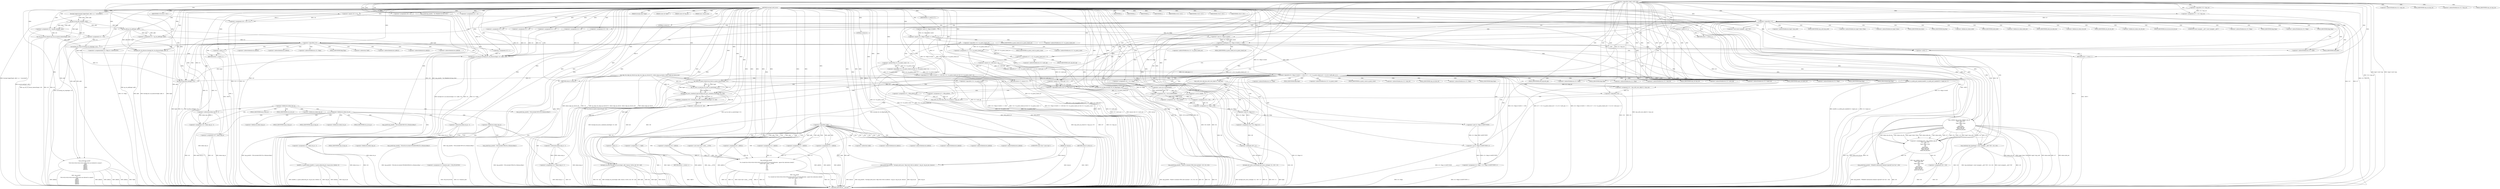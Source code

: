 digraph hostapd_notif_assoc {  
"1000132" [label = "(METHOD,hostapd_notif_assoc)" ]
"1000673" [label = "(METHOD_RETURN,int __fastcall)" ]
"1000133" [label = "(PARAM,hostapd_data *hapd)" ]
"1000134" [label = "(PARAM,const u8 *addr)" ]
"1000135" [label = "(PARAM,const u8 *req_ies)" ]
"1000136" [label = "(PARAM,size_t req_ies_len)" ]
"1000137" [label = "(PARAM,int reassoc)" ]
"1000171" [label = "(<operator>.logicalNot,!addr)" ]
"1000174" [label = "(wpa_printf,wpa_printf(2, \"hostapd_notif_assoc: Skip event with no address\", req_ies, req_ies_len, reassoc))" ]
"1000180" [label = "(RETURN,return -1;,return -1;)" ]
"1000181" [label = "(<operator>.minus,-1)" ]
"1000183" [label = "(<operator>.assignment,v7 = *addr)" ]
"1000187" [label = "(<operator>.assignment,v9 = addr[1])" ]
"1000192" [label = "(<operator>.assignment,v10 = addr[2])" ]
"1000197" [label = "(<operator>.assignment,v11 = addr[3])" ]
"1000202" [label = "(<operator>.assignment,v12 = addr[4])" ]
"1000207" [label = "(<operator>.assignment,v13 = addr[5])" ]
"1000213" [label = "(wpa_printf,wpa_printf(\n      2,\n      \"%s: Invalid SA=%02x:%02x:%02x:%02x:%02x:%02x in received indication - ignore this indication silently\",\n      (const char *)_func___14783,\n      v7,\n      v9,\n      v10,\n      v11,\n      v12,\n      v13))" ]
"1000216" [label = "(<operator>.cast,(const char *)_func___14783)" ]
"1000225" [label = "(RETURN,return 0;,return 0;)" ]
"1000226" [label = "(LITERAL,0,return 0;)" ]
"1000227" [label = "(hostapd_logger,hostapd_logger(hapd, addr, 1u, 2, \"associated\"))" ]
"1000233" [label = "(ieee802_11_parse_elems,ieee802_11_parse_elems(req_ies, req_ies_len, &elems, 0))" ]
"1000244" [label = "(<operator>.assignment,v18 = elems.wps_ie - 2)" ]
"1000246" [label = "(<operator>.subtraction,elems.wps_ie - 2)" ]
"1000251" [label = "(IDENTIFIER,L,)" ]
"1000252" [label = "(wpa_printf,wpa_printf(2, \"STA included WPS IE in (Re)AssocReq\"))" ]
"1000261" [label = "(<operator>.assignment,v18 = elems.rsn_ie - 2)" ]
"1000263" [label = "(<operator>.subtraction,elems.rsn_ie - 2)" ]
"1000268" [label = "(IDENTIFIER,L,)" ]
"1000269" [label = "(wpa_printf,wpa_printf(2, \"STA included RSN IE in (Re)AssocReq\"))" ]
"1000274" [label = "(<operator>.assignment,v18 = elems.wpa_ie)" ]
"1000284" [label = "(<operator>.assignment,v18 = elems.wpa_ie - 2)" ]
"1000286" [label = "(<operator>.subtraction,elems.wpa_ie - 2)" ]
"1000291" [label = "(IDENTIFIER,L,)" ]
"1000292" [label = "(wpa_printf,wpa_printf(2, \"STA included WPA IE in (Re)AssocReq\"))" ]
"1000297" [label = "(IDENTIFIER,L,)" ]
"1000298" [label = "(wpa_printf,wpa_printf(2, \"STA did not include WPS/RSN/WPA IE in (Re)AssocReq\"))" ]
"1000301" [label = "(<operator>.assignment,v20 = ap_get_sta(hapd, addr))" ]
"1000303" [label = "(ap_get_sta,ap_get_sta(hapd, addr))" ]
"1000306" [label = "(<operator>.assignment,v21 = v20)" ]
"1000310" [label = "(IDENTIFIER,v20,if ( v20 ))" ]
"1000312" [label = "(ap_sta_no_session_timeout,ap_sta_no_session_timeout(hapd, v20))" ]
"1000315" [label = "(accounting_sta_stop,accounting_sta_stop(hapd, v21))" ]
"1000318" [label = "(<operator>.assignment,v21->timeout_next = STA_NULLFUNC)" ]
"1000325" [label = "(<operator>.assignment,v21 = ap_sta_add(hapd, addr))" ]
"1000327" [label = "(ap_sta_add,ap_sta_add(hapd, addr))" ]
"1000331" [label = "(<operator>.logicalNot,!v21)" ]
"1000334" [label = "(hostapd_drv_sta_disassoc,hostapd_drv_sta_disassoc(hapd, addr, 5))" ]
"1000338" [label = "(RETURN,return -1;,return -1;)" ]
"1000339" [label = "(<operator>.minus,-1)" ]
"1000341" [label = "(<operators>.assignmentAnd,v21->flags &= 0xFFFECFFF)" ]
"1000347" [label = "(wpa_printf,wpa_printf(\n      3,\n      \"STA %02x:%02x:%02x:%02x:%02x:%02x not allowed to connect\",\n      *addr,\n      addr[1],\n      addr[2],\n      addr[3],\n      addr[4],\n      addr[5]))" ]
"1000367" [label = "(<operator>.assignment,v22 = 1)" ]
"1000371" [label = "(hostapd_drv_sta_disassoc,hostapd_drv_sta_disassoc(hapd, v21->addr, v22))" ]
"1000377" [label = "(ap_free_sta,ap_free_sta(hapd, v21))" ]
"1000380" [label = "(RETURN,return -1;,return -1;)" ]
"1000381" [label = "(<operator>.minus,-1)" ]
"1000383" [label = "(ap_copy_sta_supp_op_classes,ap_copy_sta_supp_op_classes(v21, elems.supp_op_classes, elems.supp_op_classes_len))" ]
"1000392" [label = "(<operator>.logicalNot,!hapd->conf->wpa)" ]
"1000400" [label = "(<operator>.assignment,v36 = v21->flags & 2)" ]
"1000402" [label = "(<operator>.and,v21->flags & 2)" ]
"1000407" [label = "(<operator>.assignment,v21->flags = v21->flags & 0xFFF7FFFF | 3)" ]
"1000411" [label = "(<operator>.or,v21->flags & 0xFFF7FFFF | 3)" ]
"1000412" [label = "(<operator>.and,v21->flags & 0xFFF7FFFF)" ]
"1000418" [label = "(hostapd_set_sta_flags,hostapd_set_sta_flags(hapd, v21))" ]
"1000422" [label = "(<operator>.logicalAnd,reassoc && v21->auth_alg == 2)" ]
"1000424" [label = "(<operator>.equals,v21->auth_alg == 2)" ]
"1000429" [label = "(<operator>.assignment,v37 = WPA_ASSOC_FT)" ]
"1000433" [label = "(<operator>.assignment,v37 = WPA_ASSOC)" ]
"1000436" [label = "(wpa_auth_sm_event,wpa_auth_sm_event(v21->wpa_sm, v37))" ]
"1000441" [label = "(hostapd_new_assoc_sta,hostapd_new_assoc_sta(hapd, v21, v36 != 0))" ]
"1000444" [label = "(<operator>.notEquals,v36 != 0)" ]
"1000447" [label = "(ieee802_1x_notify_port_enabled,ieee802_1x_notify_port_enabled(v21->eapol_sm, 1))" ]
"1000452" [label = "(RETURN,return 0;,return 0;)" ]
"1000453" [label = "(LITERAL,0,return 0;)" ]
"1000455" [label = "(IDENTIFIER,v18,if ( v18 ))" ]
"1000456" [label = "(<operator>.assignment,v26 = v19 == 0)" ]
"1000458" [label = "(<operator>.equals,v19 == 0)" ]
"1000462" [label = "(<operator>.assignment,v26 = 1)" ]
"1000466" [label = "(IDENTIFIER,v26,if ( v26 ))" ]
"1000468" [label = "(wpa_printf,wpa_printf(2, \"No WPA/RSN IE from STA\"))" ]
"1000471" [label = "(<operator>.assignment,v22 = 13)" ]
"1000476" [label = "(<operator>.logicalNot,!v21->wpa_sm)" ]
"1000480" [label = "(<operator>.assignment,v27 = v21->wpa_sm)" ]
"1000486" [label = "(<operator>.logicalNot,!v27)" ]
"1000489" [label = "(wpa_printf,wpa_printf(5, \"Failed to initialize WPA state machine\", v23, v24, v25))" ]
"1000495" [label = "(RETURN,return -1;,return -1;)" ]
"1000496" [label = "(<operator>.minus,-1)" ]
"1000498" [label = "(<operator>.assignment,v28 = wpa_validate_wpa_ie(\n          hapd->wpa_auth,\n          v27,\n          hapd->iface->freq,\n          v18,\n          v19,\n          elems.mdie,\n          elems.mdie_len,\n          elems.owe_dh,\n          elems.owe_dh_len))" ]
"1000500" [label = "(wpa_validate_wpa_ie,wpa_validate_wpa_ie(\n          hapd->wpa_auth,\n          v27,\n          hapd->iface->freq,\n          v18,\n          v19,\n          elems.mdie,\n          elems.mdie_len,\n          elems.owe_dh,\n          elems.owe_dh_len))" ]
"1000524" [label = "(<operator>.assignment,v29 = v28)" ]
"1000528" [label = "(IDENTIFIER,v28,if ( v28 ))" ]
"1000530" [label = "(wpa_printf,wpa_printf(2, \"WPA/RSN information element rejected? (res %u)\", v28))" ]
"1000534" [label = "(wpa_hexdump,wpa_hexdump(2, (const unsigned __int8 *)\"IE\", v18, v19))" ]
"1000536" [label = "(<operator>.cast,(const unsigned __int8 *)\"IE\")" ]
"1000542" [label = "(IDENTIFIER,v29,switch ( v29 ))" ]
"1000545" [label = "(<operator>.assignment,v22 = 18)" ]
"1000550" [label = "(<operator>.assignment,v22 = 19)" ]
"1000555" [label = "(<operator>.assignment,v22 = 20)" ]
"1000560" [label = "(<operator>.assignment,v22 = 24)" ]
"1000565" [label = "(<operator>.assignment,v22 = 13)" ]
"1000571" [label = "(<operator>.logicalAnd,(v21->flags & 0x402) == 1026 && !v21->sa_query_timed_out && v21->sa_query_count > 0)" ]
"1000572" [label = "(<operator>.equals,(v21->flags & 0x402) == 1026)" ]
"1000573" [label = "(<operator>.and,v21->flags & 0x402)" ]
"1000579" [label = "(<operator>.logicalAnd,!v21->sa_query_timed_out && v21->sa_query_count > 0)" ]
"1000580" [label = "(<operator>.logicalNot,!v21->sa_query_timed_out)" ]
"1000584" [label = "(<operator>.greaterThan,v21->sa_query_count > 0)" ]
"1000589" [label = "(ap_check_sa_query_timeout,ap_check_sa_query_timeout(hapd, v21))" ]
"1000593" [label = "(<operator>.logicalOr,(v21->flags & 0x402) != 1026 || (v17 = v21->sa_query_timed_out) != 0 || v21->auth_alg == 2)" ]
"1000594" [label = "(<operator>.notEquals,(v21->flags & 0x402) != 1026)" ]
"1000595" [label = "(<operator>.and,v21->flags & 0x402)" ]
"1000601" [label = "(<operator>.logicalOr,(v17 = v21->sa_query_timed_out) != 0 || v21->auth_alg == 2)" ]
"1000602" [label = "(<operator>.notEquals,(v17 = v21->sa_query_timed_out) != 0)" ]
"1000603" [label = "(<operator>.assignment,v17 = v21->sa_query_timed_out)" ]
"1000609" [label = "(<operator>.equals,v21->auth_alg == 2)" ]
"1000615" [label = "(<operator>.assignment,v32 = wpa_auth_uses_mfp(v21->wpa_sm))" ]
"1000617" [label = "(wpa_auth_uses_mfp,wpa_auth_uses_mfp(v21->wpa_sm))" ]
"1000621" [label = "(<operator>.assignment,v33 = v21->flags)" ]
"1000626" [label = "(<operator>.assignment,v34 = v33 & 0xFFFFFBFF)" ]
"1000628" [label = "(<operator>.and,v33 & 0xFFFFFBFF)" ]
"1000631" [label = "(<operator>.assignment,v35 = v33 | 0x400)" ]
"1000633" [label = "(<operator>.or,v33 | 0x400)" ]
"1000637" [label = "(<operator>.logicalNot,!v32)" ]
"1000639" [label = "(<operator>.assignment,v35 = v34)" ]
"1000642" [label = "(<operator>.assignment,v21->flags = v35)" ]
"1000649" [label = "(<operator>.logicalNot,!v21->sa_query_count)" ]
"1000653" [label = "(ap_sta_start_sa_query,ap_sta_start_sa_query(hapd, v21))" ]
"1000656" [label = "(<operator>.assignment,v30 = hostapd_eid_assoc_comeback_time(hapd, v21, buf))" ]
"1000658" [label = "(hostapd_eid_assoc_comeback_time,hostapd_eid_assoc_comeback_time(hapd, v21, buf))" ]
"1000662" [label = "(hostapd_sta_assoc,hostapd_sta_assoc(hapd, addr, reassoc, 0x1Eu, buf, v30 - buf))" ]
"1000668" [label = "(<operator>.subtraction,v30 - buf)" ]
"1000671" [label = "(RETURN,return v17;,return v17;)" ]
"1000672" [label = "(IDENTIFIER,v17,return v17;)" ]
"1000185" [label = "(<operator>.indirection,*addr)" ]
"1000189" [label = "(<operator>.indirectIndexAccess,addr[1])" ]
"1000194" [label = "(<operator>.indirectIndexAccess,addr[2])" ]
"1000199" [label = "(<operator>.indirectIndexAccess,addr[3])" ]
"1000204" [label = "(<operator>.indirectIndexAccess,addr[4])" ]
"1000209" [label = "(<operator>.indirectIndexAccess,addr[5])" ]
"1000217" [label = "(UNKNOWN,const char *,const char *)" ]
"1000240" [label = "(<operator>.fieldAccess,elems.wps_ie)" ]
"1000247" [label = "(<operator>.fieldAccess,elems.wps_ie)" ]
"1000249" [label = "(FIELD_IDENTIFIER,wps_ie,wps_ie)" ]
"1000257" [label = "(<operator>.fieldAccess,elems.rsn_ie)" ]
"1000259" [label = "(FIELD_IDENTIFIER,rsn_ie,rsn_ie)" ]
"1000264" [label = "(<operator>.fieldAccess,elems.rsn_ie)" ]
"1000266" [label = "(FIELD_IDENTIFIER,rsn_ie,rsn_ie)" ]
"1000276" [label = "(<operator>.fieldAccess,elems.wpa_ie)" ]
"1000278" [label = "(FIELD_IDENTIFIER,wpa_ie,wpa_ie)" ]
"1000280" [label = "(<operator>.fieldAccess,elems.wpa_ie)" ]
"1000282" [label = "(FIELD_IDENTIFIER,wpa_ie,wpa_ie)" ]
"1000287" [label = "(<operator>.fieldAccess,elems.wpa_ie)" ]
"1000289" [label = "(FIELD_IDENTIFIER,wpa_ie,wpa_ie)" ]
"1000342" [label = "(<operator>.indirectFieldAccess,v21->flags)" ]
"1000344" [label = "(FIELD_IDENTIFIER,flags,flags)" ]
"1000350" [label = "(<operator>.indirection,*addr)" ]
"1000352" [label = "(<operator>.indirectIndexAccess,addr[1])" ]
"1000355" [label = "(<operator>.indirectIndexAccess,addr[2])" ]
"1000358" [label = "(<operator>.indirectIndexAccess,addr[3])" ]
"1000361" [label = "(<operator>.indirectIndexAccess,addr[4])" ]
"1000364" [label = "(<operator>.indirectIndexAccess,addr[5])" ]
"1000373" [label = "(<operator>.indirectFieldAccess,v21->addr)" ]
"1000375" [label = "(FIELD_IDENTIFIER,addr,addr)" ]
"1000403" [label = "(<operator>.indirectFieldAccess,v21->flags)" ]
"1000405" [label = "(FIELD_IDENTIFIER,flags,flags)" ]
"1000408" [label = "(<operator>.indirectFieldAccess,v21->flags)" ]
"1000410" [label = "(FIELD_IDENTIFIER,flags,flags)" ]
"1000413" [label = "(<operator>.indirectFieldAccess,v21->flags)" ]
"1000415" [label = "(FIELD_IDENTIFIER,flags,flags)" ]
"1000425" [label = "(<operator>.indirectFieldAccess,v21->auth_alg)" ]
"1000427" [label = "(FIELD_IDENTIFIER,auth_alg,auth_alg)" ]
"1000437" [label = "(<operator>.indirectFieldAccess,v21->wpa_sm)" ]
"1000439" [label = "(FIELD_IDENTIFIER,wpa_sm,wpa_sm)" ]
"1000448" [label = "(<operator>.indirectFieldAccess,v21->eapol_sm)" ]
"1000450" [label = "(FIELD_IDENTIFIER,eapol_sm,eapol_sm)" ]
"1000477" [label = "(<operator>.indirectFieldAccess,v21->wpa_sm)" ]
"1000479" [label = "(FIELD_IDENTIFIER,wpa_sm,wpa_sm)" ]
"1000482" [label = "(<operator>.indirectFieldAccess,v21->wpa_sm)" ]
"1000484" [label = "(FIELD_IDENTIFIER,wpa_sm,wpa_sm)" ]
"1000501" [label = "(<operator>.indirectFieldAccess,hapd->wpa_auth)" ]
"1000503" [label = "(FIELD_IDENTIFIER,wpa_auth,wpa_auth)" ]
"1000505" [label = "(<operator>.indirectFieldAccess,hapd->iface->freq)" ]
"1000506" [label = "(<operator>.indirectFieldAccess,hapd->iface)" ]
"1000508" [label = "(FIELD_IDENTIFIER,iface,iface)" ]
"1000509" [label = "(FIELD_IDENTIFIER,freq,freq)" ]
"1000512" [label = "(<operator>.fieldAccess,elems.mdie)" ]
"1000514" [label = "(FIELD_IDENTIFIER,mdie,mdie)" ]
"1000515" [label = "(<operator>.fieldAccess,elems.mdie_len)" ]
"1000517" [label = "(FIELD_IDENTIFIER,mdie_len,mdie_len)" ]
"1000518" [label = "(<operator>.fieldAccess,elems.owe_dh)" ]
"1000520" [label = "(FIELD_IDENTIFIER,owe_dh,owe_dh)" ]
"1000521" [label = "(<operator>.fieldAccess,elems.owe_dh_len)" ]
"1000523" [label = "(FIELD_IDENTIFIER,owe_dh_len,owe_dh_len)" ]
"1000537" [label = "(UNKNOWN,const unsigned __int8 *,const unsigned __int8 *)" ]
"1000574" [label = "(<operator>.indirectFieldAccess,v21->flags)" ]
"1000576" [label = "(FIELD_IDENTIFIER,flags,flags)" ]
"1000581" [label = "(<operator>.indirectFieldAccess,v21->sa_query_timed_out)" ]
"1000583" [label = "(FIELD_IDENTIFIER,sa_query_timed_out,sa_query_timed_out)" ]
"1000585" [label = "(<operator>.indirectFieldAccess,v21->sa_query_count)" ]
"1000587" [label = "(FIELD_IDENTIFIER,sa_query_count,sa_query_count)" ]
"1000596" [label = "(<operator>.indirectFieldAccess,v21->flags)" ]
"1000598" [label = "(FIELD_IDENTIFIER,flags,flags)" ]
"1000605" [label = "(<operator>.indirectFieldAccess,v21->sa_query_timed_out)" ]
"1000607" [label = "(FIELD_IDENTIFIER,sa_query_timed_out,sa_query_timed_out)" ]
"1000610" [label = "(<operator>.indirectFieldAccess,v21->auth_alg)" ]
"1000612" [label = "(FIELD_IDENTIFIER,auth_alg,auth_alg)" ]
"1000618" [label = "(<operator>.indirectFieldAccess,v21->wpa_sm)" ]
"1000620" [label = "(FIELD_IDENTIFIER,wpa_sm,wpa_sm)" ]
"1000623" [label = "(<operator>.indirectFieldAccess,v21->flags)" ]
"1000625" [label = "(FIELD_IDENTIFIER,flags,flags)" ]
"1000643" [label = "(<operator>.indirectFieldAccess,v21->flags)" ]
"1000645" [label = "(FIELD_IDENTIFIER,flags,flags)" ]
"1000650" [label = "(<operator>.indirectFieldAccess,v21->sa_query_count)" ]
"1000652" [label = "(FIELD_IDENTIFIER,sa_query_count,sa_query_count)" ]
  "1000495" -> "1000673"  [ label = "DDG: <RET>"] 
  "1000180" -> "1000673"  [ label = "DDG: <RET>"] 
  "1000338" -> "1000673"  [ label = "DDG: <RET>"] 
  "1000671" -> "1000673"  [ label = "DDG: <RET>"] 
  "1000534" -> "1000673"  [ label = "DDG: wpa_hexdump(2, (const unsigned __int8 *)\"IE\", v18, v19)"] 
  "1000530" -> "1000673"  [ label = "DDG: wpa_printf(2, \"WPA/RSN information element rejected? (res %u)\", v28)"] 
  "1000325" -> "1000673"  [ label = "DDG: ap_sta_add(hapd, addr)"] 
  "1000181" -> "1000673"  [ label = "DDG: -1"] 
  "1000662" -> "1000673"  [ label = "DDG: buf"] 
  "1000436" -> "1000673"  [ label = "DDG: wpa_auth_sm_event(v21->wpa_sm, v37)"] 
  "1000662" -> "1000673"  [ label = "DDG: hapd"] 
  "1000216" -> "1000673"  [ label = "DDG: _func___14783"] 
  "1000192" -> "1000673"  [ label = "DDG: addr[2]"] 
  "1000530" -> "1000673"  [ label = "DDG: v28"] 
  "1000341" -> "1000673"  [ label = "DDG: v21->flags"] 
  "1000534" -> "1000673"  [ label = "DDG: (const unsigned __int8 *)\"IE\""] 
  "1000500" -> "1000673"  [ label = "DDG: elems.owe_dh"] 
  "1000444" -> "1000673"  [ label = "DDG: v36"] 
  "1000580" -> "1000673"  [ label = "DDG: v21->sa_query_timed_out"] 
  "1000658" -> "1000673"  [ label = "DDG: v21"] 
  "1000571" -> "1000673"  [ label = "DDG: (v21->flags & 0x402) == 1026 && !v21->sa_query_timed_out && v21->sa_query_count > 0"] 
  "1000422" -> "1000673"  [ label = "DDG: v21->auth_alg == 2"] 
  "1000441" -> "1000673"  [ label = "DDG: v36 != 0"] 
  "1000649" -> "1000673"  [ label = "DDG: !v21->sa_query_count"] 
  "1000579" -> "1000673"  [ label = "DDG: v21->sa_query_count > 0"] 
  "1000334" -> "1000673"  [ label = "DDG: hapd"] 
  "1000496" -> "1000673"  [ label = "DDG: -1"] 
  "1000318" -> "1000673"  [ label = "DDG: STA_NULLFUNC"] 
  "1000347" -> "1000673"  [ label = "DDG: addr[1]"] 
  "1000498" -> "1000673"  [ label = "DDG: wpa_validate_wpa_ie(\n          hapd->wpa_auth,\n          v27,\n          hapd->iface->freq,\n          v18,\n          v19,\n          elems.mdie,\n          elems.mdie_len,\n          elems.owe_dh,\n          elems.owe_dh_len)"] 
  "1000197" -> "1000673"  [ label = "DDG: addr[3]"] 
  "1000524" -> "1000673"  [ label = "DDG: v29"] 
  "1000213" -> "1000673"  [ label = "DDG: v12"] 
  "1000626" -> "1000673"  [ label = "DDG: v34"] 
  "1000187" -> "1000673"  [ label = "DDG: addr[1]"] 
  "1000500" -> "1000673"  [ label = "DDG: elems.mdie"] 
  "1000318" -> "1000673"  [ label = "DDG: v21->timeout_next"] 
  "1000500" -> "1000673"  [ label = "DDG: elems.mdie_len"] 
  "1000601" -> "1000673"  [ label = "DDG: (v17 = v21->sa_query_timed_out) != 0"] 
  "1000174" -> "1000673"  [ label = "DDG: wpa_printf(2, \"hostapd_notif_assoc: Skip event with no address\", req_ies, req_ies_len, reassoc)"] 
  "1000589" -> "1000673"  [ label = "DDG: ap_check_sa_query_timeout(hapd, v21)"] 
  "1000269" -> "1000673"  [ label = "DDG: wpa_printf(2, \"STA included RSN IE in (Re)AssocReq\")"] 
  "1000486" -> "1000673"  [ label = "DDG: !v27"] 
  "1000468" -> "1000673"  [ label = "DDG: wpa_printf(2, \"No WPA/RSN IE from STA\")"] 
  "1000233" -> "1000673"  [ label = "DDG: ieee802_11_parse_elems(req_ies, req_ies_len, &elems, 0)"] 
  "1000534" -> "1000673"  [ label = "DDG: v18"] 
  "1000306" -> "1000673"  [ label = "DDG: v20"] 
  "1000429" -> "1000673"  [ label = "DDG: WPA_ASSOC_FT"] 
  "1000213" -> "1000673"  [ label = "DDG: wpa_printf(\n      2,\n      \"%s: Invalid SA=%02x:%02x:%02x:%02x:%02x:%02x in received indication - ignore this indication silently\",\n      (const char *)_func___14783,\n      v7,\n      v9,\n      v10,\n      v11,\n      v12,\n      v13)"] 
  "1000422" -> "1000673"  [ label = "DDG: reassoc && v21->auth_alg == 2"] 
  "1000593" -> "1000673"  [ label = "DDG: (v21->flags & 0x402) != 1026"] 
  "1000603" -> "1000673"  [ label = "DDG: v21->sa_query_timed_out"] 
  "1000244" -> "1000673"  [ label = "DDG: elems.wps_ie - 2"] 
  "1000392" -> "1000673"  [ label = "DDG: hapd->conf->wpa"] 
  "1000334" -> "1000673"  [ label = "DDG: hostapd_drv_sta_disassoc(hapd, addr, 5)"] 
  "1000534" -> "1000673"  [ label = "DDG: v19"] 
  "1000500" -> "1000673"  [ label = "DDG: hapd->iface->freq"] 
  "1000174" -> "1000673"  [ label = "DDG: req_ies_len"] 
  "1000347" -> "1000673"  [ label = "DDG: addr[5]"] 
  "1000642" -> "1000673"  [ label = "DDG: v35"] 
  "1000633" -> "1000673"  [ label = "DDG: v33"] 
  "1000392" -> "1000673"  [ label = "DDG: !hapd->conf->wpa"] 
  "1000668" -> "1000673"  [ label = "DDG: v30"] 
  "1000447" -> "1000673"  [ label = "DDG: v21->eapol_sm"] 
  "1000631" -> "1000673"  [ label = "DDG: v33 | 0x400"] 
  "1000480" -> "1000673"  [ label = "DDG: v21->wpa_sm"] 
  "1000213" -> "1000673"  [ label = "DDG: v10"] 
  "1000662" -> "1000673"  [ label = "DDG: reassoc"] 
  "1000233" -> "1000673"  [ label = "DDG: req_ies"] 
  "1000571" -> "1000673"  [ label = "DDG: !v21->sa_query_timed_out && v21->sa_query_count > 0"] 
  "1000653" -> "1000673"  [ label = "DDG: ap_sta_start_sa_query(hapd, v21)"] 
  "1000213" -> "1000673"  [ label = "DDG: v9"] 
  "1000347" -> "1000673"  [ label = "DDG: addr[2]"] 
  "1000298" -> "1000673"  [ label = "DDG: wpa_printf(2, \"STA did not include WPS/RSN/WPA IE in (Re)AssocReq\")"] 
  "1000371" -> "1000673"  [ label = "DDG: v22"] 
  "1000500" -> "1000673"  [ label = "DDG: hapd->wpa_auth"] 
  "1000639" -> "1000673"  [ label = "DDG: v34"] 
  "1000383" -> "1000673"  [ label = "DDG: v21"] 
  "1000441" -> "1000673"  [ label = "DDG: hapd"] 
  "1000137" -> "1000673"  [ label = "DDG: reassoc"] 
  "1000486" -> "1000673"  [ label = "DDG: v27"] 
  "1000436" -> "1000673"  [ label = "DDG: v37"] 
  "1000400" -> "1000673"  [ label = "DDG: v21->flags & 2"] 
  "1000227" -> "1000673"  [ label = "DDG: hostapd_logger(hapd, addr, 1u, 2, \"associated\")"] 
  "1000436" -> "1000673"  [ label = "DDG: v21->wpa_sm"] 
  "1000456" -> "1000673"  [ label = "DDG: v26"] 
  "1000292" -> "1000673"  [ label = "DDG: wpa_printf(2, \"STA included WPA IE in (Re)AssocReq\")"] 
  "1000213" -> "1000673"  [ label = "DDG: v13"] 
  "1000637" -> "1000673"  [ label = "DDG: !v32"] 
  "1000447" -> "1000673"  [ label = "DDG: ieee802_1x_notify_port_enabled(v21->eapol_sm, 1)"] 
  "1000202" -> "1000673"  [ label = "DDG: addr[4]"] 
  "1000233" -> "1000673"  [ label = "DDG: &elems"] 
  "1000246" -> "1000673"  [ label = "DDG: elems.wps_ie"] 
  "1000626" -> "1000673"  [ label = "DDG: v33 & 0xFFFFFBFF"] 
  "1000383" -> "1000673"  [ label = "DDG: elems.supp_op_classes"] 
  "1000662" -> "1000673"  [ label = "DDG: v30 - buf"] 
  "1000261" -> "1000673"  [ label = "DDG: elems.rsn_ie - 2"] 
  "1000656" -> "1000673"  [ label = "DDG: hostapd_eid_assoc_comeback_time(hapd, v21, buf)"] 
  "1000347" -> "1000673"  [ label = "DDG: *addr"] 
  "1000524" -> "1000673"  [ label = "DDG: v28"] 
  "1000377" -> "1000673"  [ label = "DDG: hapd"] 
  "1000593" -> "1000673"  [ label = "DDG: (v17 = v21->sa_query_timed_out) != 0 || v21->auth_alg == 2"] 
  "1000595" -> "1000673"  [ label = "DDG: v21->flags"] 
  "1000347" -> "1000673"  [ label = "DDG: addr[4]"] 
  "1000183" -> "1000673"  [ label = "DDG: *addr"] 
  "1000213" -> "1000673"  [ label = "DDG: v11"] 
  "1000584" -> "1000673"  [ label = "DDG: v21->sa_query_count"] 
  "1000615" -> "1000673"  [ label = "DDG: wpa_auth_uses_mfp(v21->wpa_sm)"] 
  "1000312" -> "1000673"  [ label = "DDG: v20"] 
  "1000462" -> "1000673"  [ label = "DDG: v26"] 
  "1000274" -> "1000673"  [ label = "DDG: v18"] 
  "1000424" -> "1000673"  [ label = "DDG: v21->auth_alg"] 
  "1000377" -> "1000673"  [ label = "DDG: v21"] 
  "1000252" -> "1000673"  [ label = "DDG: wpa_printf(2, \"STA included WPS IE in (Re)AssocReq\")"] 
  "1000489" -> "1000673"  [ label = "DDG: v23"] 
  "1000284" -> "1000673"  [ label = "DDG: elems.wpa_ie - 2"] 
  "1000662" -> "1000673"  [ label = "DDG: hostapd_sta_assoc(hapd, addr, reassoc, 0x1Eu, buf, v30 - buf)"] 
  "1000441" -> "1000673"  [ label = "DDG: hostapd_new_assoc_sta(hapd, v21, v36 != 0)"] 
  "1000301" -> "1000673"  [ label = "DDG: ap_get_sta(hapd, addr)"] 
  "1000593" -> "1000673"  [ label = "DDG: (v21->flags & 0x402) != 1026 || (v17 = v21->sa_query_timed_out) != 0 || v21->auth_alg == 2"] 
  "1000286" -> "1000673"  [ label = "DDG: elems.wpa_ie"] 
  "1000649" -> "1000673"  [ label = "DDG: v21->sa_query_count"] 
  "1000331" -> "1000673"  [ label = "DDG: v21"] 
  "1000407" -> "1000673"  [ label = "DDG: v21->flags & 0xFFF7FFFF | 3"] 
  "1000171" -> "1000673"  [ label = "DDG: !addr"] 
  "1000407" -> "1000673"  [ label = "DDG: v21->flags"] 
  "1000207" -> "1000673"  [ label = "DDG: addr[5]"] 
  "1000315" -> "1000673"  [ label = "DDG: accounting_sta_stop(hapd, v21)"] 
  "1000383" -> "1000673"  [ label = "DDG: elems.supp_op_classes_len"] 
  "1000422" -> "1000673"  [ label = "DDG: reassoc"] 
  "1000500" -> "1000673"  [ label = "DDG: v27"] 
  "1000476" -> "1000673"  [ label = "DDG: !v21->wpa_sm"] 
  "1000489" -> "1000673"  [ label = "DDG: wpa_printf(5, \"Failed to initialize WPA state machine\", v23, v24, v25)"] 
  "1000334" -> "1000673"  [ label = "DDG: addr"] 
  "1000327" -> "1000673"  [ label = "DDG: addr"] 
  "1000174" -> "1000673"  [ label = "DDG: req_ies"] 
  "1000377" -> "1000673"  [ label = "DDG: ap_free_sta(hapd, v21)"] 
  "1000174" -> "1000673"  [ label = "DDG: reassoc"] 
  "1000609" -> "1000673"  [ label = "DDG: v21->auth_alg"] 
  "1000339" -> "1000673"  [ label = "DDG: -1"] 
  "1000489" -> "1000673"  [ label = "DDG: v25"] 
  "1000489" -> "1000673"  [ label = "DDG: v24"] 
  "1000662" -> "1000673"  [ label = "DDG: addr"] 
  "1000347" -> "1000673"  [ label = "DDG: wpa_printf(\n      3,\n      \"STA %02x:%02x:%02x:%02x:%02x:%02x not allowed to connect\",\n      *addr,\n      addr[1],\n      addr[2],\n      addr[3],\n      addr[4],\n      addr[5])"] 
  "1000411" -> "1000673"  [ label = "DDG: v21->flags & 0xFFF7FFFF"] 
  "1000263" -> "1000673"  [ label = "DDG: elems.rsn_ie"] 
  "1000213" -> "1000673"  [ label = "DDG: (const char *)_func___14783"] 
  "1000303" -> "1000673"  [ label = "DDG: addr"] 
  "1000383" -> "1000673"  [ label = "DDG: ap_copy_sta_supp_op_classes(v21, elems.supp_op_classes, elems.supp_op_classes_len)"] 
  "1000458" -> "1000673"  [ label = "DDG: v19"] 
  "1000500" -> "1000673"  [ label = "DDG: v19"] 
  "1000637" -> "1000673"  [ label = "DDG: v32"] 
  "1000603" -> "1000673"  [ label = "DDG: v17"] 
  "1000579" -> "1000673"  [ label = "DDG: !v21->sa_query_timed_out"] 
  "1000500" -> "1000673"  [ label = "DDG: elems.owe_dh_len"] 
  "1000261" -> "1000673"  [ label = "DDG: v18"] 
  "1000601" -> "1000673"  [ label = "DDG: v21->auth_alg == 2"] 
  "1000433" -> "1000673"  [ label = "DDG: WPA_ASSOC"] 
  "1000371" -> "1000673"  [ label = "DDG: v21->addr"] 
  "1000171" -> "1000673"  [ label = "DDG: addr"] 
  "1000594" -> "1000673"  [ label = "DDG: v21->flags & 0x402"] 
  "1000274" -> "1000673"  [ label = "DDG: elems.wpa_ie"] 
  "1000441" -> "1000673"  [ label = "DDG: v21"] 
  "1000381" -> "1000673"  [ label = "DDG: -1"] 
  "1000371" -> "1000673"  [ label = "DDG: hostapd_drv_sta_disassoc(hapd, v21->addr, v22)"] 
  "1000244" -> "1000673"  [ label = "DDG: v18"] 
  "1000571" -> "1000673"  [ label = "DDG: (v21->flags & 0x402) == 1026"] 
  "1000456" -> "1000673"  [ label = "DDG: v19 == 0"] 
  "1000347" -> "1000673"  [ label = "DDG: addr[3]"] 
  "1000312" -> "1000673"  [ label = "DDG: ap_sta_no_session_timeout(hapd, v20)"] 
  "1000500" -> "1000673"  [ label = "DDG: v18"] 
  "1000213" -> "1000673"  [ label = "DDG: v7"] 
  "1000233" -> "1000673"  [ label = "DDG: req_ies_len"] 
  "1000284" -> "1000673"  [ label = "DDG: v18"] 
  "1000418" -> "1000673"  [ label = "DDG: hostapd_set_sta_flags(hapd, v21)"] 
  "1000331" -> "1000673"  [ label = "DDG: !v21"] 
  "1000380" -> "1000673"  [ label = "DDG: <RET>"] 
  "1000452" -> "1000673"  [ label = "DDG: <RET>"] 
  "1000225" -> "1000673"  [ label = "DDG: <RET>"] 
  "1000132" -> "1000133"  [ label = "DDG: "] 
  "1000132" -> "1000134"  [ label = "DDG: "] 
  "1000132" -> "1000135"  [ label = "DDG: "] 
  "1000132" -> "1000136"  [ label = "DDG: "] 
  "1000132" -> "1000137"  [ label = "DDG: "] 
  "1000132" -> "1000171"  [ label = "DDG: "] 
  "1000132" -> "1000174"  [ label = "DDG: "] 
  "1000137" -> "1000174"  [ label = "DDG: reassoc"] 
  "1000181" -> "1000180"  [ label = "DDG: -1"] 
  "1000132" -> "1000181"  [ label = "DDG: "] 
  "1000132" -> "1000183"  [ label = "DDG: "] 
  "1000171" -> "1000187"  [ label = "DDG: addr"] 
  "1000132" -> "1000187"  [ label = "DDG: "] 
  "1000171" -> "1000192"  [ label = "DDG: addr"] 
  "1000132" -> "1000192"  [ label = "DDG: "] 
  "1000171" -> "1000197"  [ label = "DDG: addr"] 
  "1000132" -> "1000197"  [ label = "DDG: "] 
  "1000171" -> "1000202"  [ label = "DDG: addr"] 
  "1000132" -> "1000202"  [ label = "DDG: "] 
  "1000171" -> "1000207"  [ label = "DDG: addr"] 
  "1000132" -> "1000207"  [ label = "DDG: "] 
  "1000132" -> "1000213"  [ label = "DDG: "] 
  "1000216" -> "1000213"  [ label = "DDG: _func___14783"] 
  "1000132" -> "1000216"  [ label = "DDG: "] 
  "1000183" -> "1000213"  [ label = "DDG: v7"] 
  "1000187" -> "1000213"  [ label = "DDG: v9"] 
  "1000192" -> "1000213"  [ label = "DDG: v10"] 
  "1000197" -> "1000213"  [ label = "DDG: v11"] 
  "1000202" -> "1000213"  [ label = "DDG: v12"] 
  "1000207" -> "1000213"  [ label = "DDG: v13"] 
  "1000226" -> "1000225"  [ label = "DDG: 0"] 
  "1000132" -> "1000225"  [ label = "DDG: "] 
  "1000132" -> "1000226"  [ label = "DDG: "] 
  "1000132" -> "1000227"  [ label = "DDG: "] 
  "1000132" -> "1000233"  [ label = "DDG: "] 
  "1000246" -> "1000244"  [ label = "DDG: elems.wps_ie"] 
  "1000246" -> "1000244"  [ label = "DDG: 2"] 
  "1000132" -> "1000244"  [ label = "DDG: "] 
  "1000132" -> "1000246"  [ label = "DDG: "] 
  "1000132" -> "1000251"  [ label = "DDG: "] 
  "1000132" -> "1000252"  [ label = "DDG: "] 
  "1000263" -> "1000261"  [ label = "DDG: elems.rsn_ie"] 
  "1000263" -> "1000261"  [ label = "DDG: 2"] 
  "1000132" -> "1000261"  [ label = "DDG: "] 
  "1000132" -> "1000263"  [ label = "DDG: "] 
  "1000132" -> "1000268"  [ label = "DDG: "] 
  "1000132" -> "1000269"  [ label = "DDG: "] 
  "1000132" -> "1000274"  [ label = "DDG: "] 
  "1000286" -> "1000284"  [ label = "DDG: elems.wpa_ie"] 
  "1000286" -> "1000284"  [ label = "DDG: 2"] 
  "1000132" -> "1000284"  [ label = "DDG: "] 
  "1000132" -> "1000286"  [ label = "DDG: "] 
  "1000132" -> "1000291"  [ label = "DDG: "] 
  "1000132" -> "1000292"  [ label = "DDG: "] 
  "1000132" -> "1000297"  [ label = "DDG: "] 
  "1000132" -> "1000298"  [ label = "DDG: "] 
  "1000303" -> "1000301"  [ label = "DDG: hapd"] 
  "1000303" -> "1000301"  [ label = "DDG: addr"] 
  "1000132" -> "1000301"  [ label = "DDG: "] 
  "1000227" -> "1000303"  [ label = "DDG: hapd"] 
  "1000132" -> "1000303"  [ label = "DDG: "] 
  "1000227" -> "1000303"  [ label = "DDG: addr"] 
  "1000301" -> "1000306"  [ label = "DDG: v20"] 
  "1000132" -> "1000306"  [ label = "DDG: "] 
  "1000132" -> "1000310"  [ label = "DDG: "] 
  "1000303" -> "1000312"  [ label = "DDG: hapd"] 
  "1000132" -> "1000312"  [ label = "DDG: "] 
  "1000301" -> "1000312"  [ label = "DDG: v20"] 
  "1000312" -> "1000315"  [ label = "DDG: hapd"] 
  "1000132" -> "1000315"  [ label = "DDG: "] 
  "1000306" -> "1000315"  [ label = "DDG: v21"] 
  "1000132" -> "1000318"  [ label = "DDG: "] 
  "1000327" -> "1000325"  [ label = "DDG: hapd"] 
  "1000327" -> "1000325"  [ label = "DDG: addr"] 
  "1000132" -> "1000325"  [ label = "DDG: "] 
  "1000303" -> "1000327"  [ label = "DDG: hapd"] 
  "1000132" -> "1000327"  [ label = "DDG: "] 
  "1000303" -> "1000327"  [ label = "DDG: addr"] 
  "1000325" -> "1000331"  [ label = "DDG: v21"] 
  "1000132" -> "1000331"  [ label = "DDG: "] 
  "1000327" -> "1000334"  [ label = "DDG: hapd"] 
  "1000132" -> "1000334"  [ label = "DDG: "] 
  "1000327" -> "1000334"  [ label = "DDG: addr"] 
  "1000339" -> "1000338"  [ label = "DDG: -1"] 
  "1000132" -> "1000339"  [ label = "DDG: "] 
  "1000132" -> "1000341"  [ label = "DDG: "] 
  "1000132" -> "1000347"  [ label = "DDG: "] 
  "1000327" -> "1000347"  [ label = "DDG: addr"] 
  "1000303" -> "1000347"  [ label = "DDG: addr"] 
  "1000132" -> "1000367"  [ label = "DDG: "] 
  "1000315" -> "1000371"  [ label = "DDG: hapd"] 
  "1000327" -> "1000371"  [ label = "DDG: hapd"] 
  "1000132" -> "1000371"  [ label = "DDG: "] 
  "1000550" -> "1000371"  [ label = "DDG: v22"] 
  "1000545" -> "1000371"  [ label = "DDG: v22"] 
  "1000367" -> "1000371"  [ label = "DDG: v22"] 
  "1000565" -> "1000371"  [ label = "DDG: v22"] 
  "1000471" -> "1000371"  [ label = "DDG: v22"] 
  "1000560" -> "1000371"  [ label = "DDG: v22"] 
  "1000555" -> "1000371"  [ label = "DDG: v22"] 
  "1000371" -> "1000377"  [ label = "DDG: hapd"] 
  "1000132" -> "1000377"  [ label = "DDG: "] 
  "1000383" -> "1000377"  [ label = "DDG: v21"] 
  "1000315" -> "1000377"  [ label = "DDG: v21"] 
  "1000331" -> "1000377"  [ label = "DDG: v21"] 
  "1000381" -> "1000380"  [ label = "DDG: -1"] 
  "1000132" -> "1000381"  [ label = "DDG: "] 
  "1000132" -> "1000383"  [ label = "DDG: "] 
  "1000402" -> "1000400"  [ label = "DDG: v21->flags"] 
  "1000402" -> "1000400"  [ label = "DDG: 2"] 
  "1000132" -> "1000400"  [ label = "DDG: "] 
  "1000642" -> "1000402"  [ label = "DDG: v21->flags"] 
  "1000132" -> "1000402"  [ label = "DDG: "] 
  "1000411" -> "1000407"  [ label = "DDG: v21->flags & 0xFFF7FFFF"] 
  "1000411" -> "1000407"  [ label = "DDG: 3"] 
  "1000412" -> "1000411"  [ label = "DDG: v21->flags"] 
  "1000412" -> "1000411"  [ label = "DDG: 0xFFF7FFFF"] 
  "1000402" -> "1000412"  [ label = "DDG: v21->flags"] 
  "1000132" -> "1000412"  [ label = "DDG: "] 
  "1000132" -> "1000411"  [ label = "DDG: "] 
  "1000589" -> "1000418"  [ label = "DDG: hapd"] 
  "1000132" -> "1000418"  [ label = "DDG: "] 
  "1000383" -> "1000418"  [ label = "DDG: v21"] 
  "1000589" -> "1000418"  [ label = "DDG: v21"] 
  "1000132" -> "1000422"  [ label = "DDG: "] 
  "1000601" -> "1000422"  [ label = "DDG: v21->auth_alg == 2"] 
  "1000424" -> "1000422"  [ label = "DDG: v21->auth_alg"] 
  "1000424" -> "1000422"  [ label = "DDG: 2"] 
  "1000609" -> "1000424"  [ label = "DDG: v21->auth_alg"] 
  "1000132" -> "1000424"  [ label = "DDG: "] 
  "1000132" -> "1000429"  [ label = "DDG: "] 
  "1000132" -> "1000433"  [ label = "DDG: "] 
  "1000617" -> "1000436"  [ label = "DDG: v21->wpa_sm"] 
  "1000433" -> "1000436"  [ label = "DDG: v37"] 
  "1000429" -> "1000436"  [ label = "DDG: v37"] 
  "1000132" -> "1000436"  [ label = "DDG: "] 
  "1000418" -> "1000441"  [ label = "DDG: hapd"] 
  "1000132" -> "1000441"  [ label = "DDG: "] 
  "1000418" -> "1000441"  [ label = "DDG: v21"] 
  "1000444" -> "1000441"  [ label = "DDG: v36"] 
  "1000444" -> "1000441"  [ label = "DDG: 0"] 
  "1000400" -> "1000444"  [ label = "DDG: v36"] 
  "1000132" -> "1000444"  [ label = "DDG: "] 
  "1000132" -> "1000447"  [ label = "DDG: "] 
  "1000453" -> "1000452"  [ label = "DDG: 0"] 
  "1000132" -> "1000452"  [ label = "DDG: "] 
  "1000132" -> "1000453"  [ label = "DDG: "] 
  "1000132" -> "1000455"  [ label = "DDG: "] 
  "1000458" -> "1000456"  [ label = "DDG: v19"] 
  "1000458" -> "1000456"  [ label = "DDG: 0"] 
  "1000132" -> "1000456"  [ label = "DDG: "] 
  "1000132" -> "1000458"  [ label = "DDG: "] 
  "1000132" -> "1000462"  [ label = "DDG: "] 
  "1000132" -> "1000466"  [ label = "DDG: "] 
  "1000132" -> "1000468"  [ label = "DDG: "] 
  "1000132" -> "1000471"  [ label = "DDG: "] 
  "1000476" -> "1000480"  [ label = "DDG: v21->wpa_sm"] 
  "1000132" -> "1000480"  [ label = "DDG: "] 
  "1000480" -> "1000486"  [ label = "DDG: v27"] 
  "1000132" -> "1000486"  [ label = "DDG: "] 
  "1000132" -> "1000489"  [ label = "DDG: "] 
  "1000496" -> "1000495"  [ label = "DDG: -1"] 
  "1000132" -> "1000496"  [ label = "DDG: "] 
  "1000500" -> "1000498"  [ label = "DDG: elems.mdie"] 
  "1000500" -> "1000498"  [ label = "DDG: v27"] 
  "1000500" -> "1000498"  [ label = "DDG: v19"] 
  "1000500" -> "1000498"  [ label = "DDG: v18"] 
  "1000500" -> "1000498"  [ label = "DDG: hapd->wpa_auth"] 
  "1000500" -> "1000498"  [ label = "DDG: elems.owe_dh_len"] 
  "1000500" -> "1000498"  [ label = "DDG: elems.owe_dh"] 
  "1000500" -> "1000498"  [ label = "DDG: hapd->iface->freq"] 
  "1000500" -> "1000498"  [ label = "DDG: elems.mdie_len"] 
  "1000132" -> "1000498"  [ label = "DDG: "] 
  "1000486" -> "1000500"  [ label = "DDG: v27"] 
  "1000132" -> "1000500"  [ label = "DDG: "] 
  "1000458" -> "1000500"  [ label = "DDG: v19"] 
  "1000498" -> "1000524"  [ label = "DDG: v28"] 
  "1000132" -> "1000524"  [ label = "DDG: "] 
  "1000132" -> "1000528"  [ label = "DDG: "] 
  "1000132" -> "1000530"  [ label = "DDG: "] 
  "1000498" -> "1000530"  [ label = "DDG: v28"] 
  "1000132" -> "1000534"  [ label = "DDG: "] 
  "1000536" -> "1000534"  [ label = "DDG: \"IE\""] 
  "1000132" -> "1000536"  [ label = "DDG: "] 
  "1000500" -> "1000534"  [ label = "DDG: v18"] 
  "1000500" -> "1000534"  [ label = "DDG: v19"] 
  "1000132" -> "1000542"  [ label = "DDG: "] 
  "1000132" -> "1000545"  [ label = "DDG: "] 
  "1000132" -> "1000550"  [ label = "DDG: "] 
  "1000132" -> "1000555"  [ label = "DDG: "] 
  "1000132" -> "1000560"  [ label = "DDG: "] 
  "1000132" -> "1000565"  [ label = "DDG: "] 
  "1000572" -> "1000571"  [ label = "DDG: v21->flags & 0x402"] 
  "1000572" -> "1000571"  [ label = "DDG: 1026"] 
  "1000573" -> "1000572"  [ label = "DDG: v21->flags"] 
  "1000573" -> "1000572"  [ label = "DDG: 0x402"] 
  "1000132" -> "1000573"  [ label = "DDG: "] 
  "1000132" -> "1000572"  [ label = "DDG: "] 
  "1000579" -> "1000571"  [ label = "DDG: !v21->sa_query_timed_out"] 
  "1000579" -> "1000571"  [ label = "DDG: v21->sa_query_count > 0"] 
  "1000580" -> "1000579"  [ label = "DDG: v21->sa_query_timed_out"] 
  "1000584" -> "1000579"  [ label = "DDG: v21->sa_query_count"] 
  "1000584" -> "1000579"  [ label = "DDG: 0"] 
  "1000132" -> "1000584"  [ label = "DDG: "] 
  "1000132" -> "1000589"  [ label = "DDG: "] 
  "1000383" -> "1000589"  [ label = "DDG: v21"] 
  "1000594" -> "1000593"  [ label = "DDG: v21->flags & 0x402"] 
  "1000594" -> "1000593"  [ label = "DDG: 1026"] 
  "1000595" -> "1000594"  [ label = "DDG: v21->flags"] 
  "1000595" -> "1000594"  [ label = "DDG: 0x402"] 
  "1000573" -> "1000595"  [ label = "DDG: v21->flags"] 
  "1000132" -> "1000595"  [ label = "DDG: "] 
  "1000132" -> "1000594"  [ label = "DDG: "] 
  "1000601" -> "1000593"  [ label = "DDG: (v17 = v21->sa_query_timed_out) != 0"] 
  "1000601" -> "1000593"  [ label = "DDG: v21->auth_alg == 2"] 
  "1000602" -> "1000601"  [ label = "DDG: 0"] 
  "1000603" -> "1000602"  [ label = "DDG: v17"] 
  "1000580" -> "1000602"  [ label = "DDG: v21->sa_query_timed_out"] 
  "1000132" -> "1000603"  [ label = "DDG: "] 
  "1000580" -> "1000603"  [ label = "DDG: v21->sa_query_timed_out"] 
  "1000132" -> "1000602"  [ label = "DDG: "] 
  "1000609" -> "1000601"  [ label = "DDG: v21->auth_alg"] 
  "1000609" -> "1000601"  [ label = "DDG: 2"] 
  "1000132" -> "1000609"  [ label = "DDG: "] 
  "1000617" -> "1000615"  [ label = "DDG: v21->wpa_sm"] 
  "1000132" -> "1000615"  [ label = "DDG: "] 
  "1000476" -> "1000617"  [ label = "DDG: v21->wpa_sm"] 
  "1000595" -> "1000621"  [ label = "DDG: v21->flags"] 
  "1000132" -> "1000621"  [ label = "DDG: "] 
  "1000628" -> "1000626"  [ label = "DDG: v33"] 
  "1000628" -> "1000626"  [ label = "DDG: 0xFFFFFBFF"] 
  "1000132" -> "1000626"  [ label = "DDG: "] 
  "1000621" -> "1000628"  [ label = "DDG: v33"] 
  "1000132" -> "1000628"  [ label = "DDG: "] 
  "1000633" -> "1000631"  [ label = "DDG: v33"] 
  "1000633" -> "1000631"  [ label = "DDG: 0x400"] 
  "1000132" -> "1000631"  [ label = "DDG: "] 
  "1000628" -> "1000633"  [ label = "DDG: v33"] 
  "1000132" -> "1000633"  [ label = "DDG: "] 
  "1000615" -> "1000637"  [ label = "DDG: v32"] 
  "1000132" -> "1000637"  [ label = "DDG: "] 
  "1000626" -> "1000639"  [ label = "DDG: v34"] 
  "1000132" -> "1000639"  [ label = "DDG: "] 
  "1000631" -> "1000642"  [ label = "DDG: v35"] 
  "1000639" -> "1000642"  [ label = "DDG: v35"] 
  "1000132" -> "1000642"  [ label = "DDG: "] 
  "1000584" -> "1000649"  [ label = "DDG: v21->sa_query_count"] 
  "1000589" -> "1000653"  [ label = "DDG: hapd"] 
  "1000132" -> "1000653"  [ label = "DDG: "] 
  "1000383" -> "1000653"  [ label = "DDG: v21"] 
  "1000589" -> "1000653"  [ label = "DDG: v21"] 
  "1000658" -> "1000656"  [ label = "DDG: hapd"] 
  "1000658" -> "1000656"  [ label = "DDG: v21"] 
  "1000658" -> "1000656"  [ label = "DDG: buf"] 
  "1000132" -> "1000656"  [ label = "DDG: "] 
  "1000653" -> "1000658"  [ label = "DDG: hapd"] 
  "1000589" -> "1000658"  [ label = "DDG: hapd"] 
  "1000132" -> "1000658"  [ label = "DDG: "] 
  "1000383" -> "1000658"  [ label = "DDG: v21"] 
  "1000589" -> "1000658"  [ label = "DDG: v21"] 
  "1000653" -> "1000658"  [ label = "DDG: v21"] 
  "1000658" -> "1000662"  [ label = "DDG: hapd"] 
  "1000132" -> "1000662"  [ label = "DDG: "] 
  "1000668" -> "1000662"  [ label = "DDG: buf"] 
  "1000668" -> "1000662"  [ label = "DDG: v30"] 
  "1000656" -> "1000668"  [ label = "DDG: v30"] 
  "1000132" -> "1000668"  [ label = "DDG: "] 
  "1000658" -> "1000668"  [ label = "DDG: buf"] 
  "1000672" -> "1000671"  [ label = "DDG: v17"] 
  "1000603" -> "1000671"  [ label = "DDG: v17"] 
  "1000132" -> "1000672"  [ label = "DDG: "] 
  "1000171" -> "1000174"  [ label = "CDG: "] 
  "1000171" -> "1000192"  [ label = "CDG: "] 
  "1000171" -> "1000189"  [ label = "CDG: "] 
  "1000171" -> "1000187"  [ label = "CDG: "] 
  "1000171" -> "1000185"  [ label = "CDG: "] 
  "1000171" -> "1000183"  [ label = "CDG: "] 
  "1000171" -> "1000181"  [ label = "CDG: "] 
  "1000171" -> "1000180"  [ label = "CDG: "] 
  "1000171" -> "1000207"  [ label = "CDG: "] 
  "1000171" -> "1000204"  [ label = "CDG: "] 
  "1000171" -> "1000202"  [ label = "CDG: "] 
  "1000171" -> "1000199"  [ label = "CDG: "] 
  "1000171" -> "1000197"  [ label = "CDG: "] 
  "1000171" -> "1000194"  [ label = "CDG: "] 
  "1000171" -> "1000217"  [ label = "CDG: "] 
  "1000171" -> "1000216"  [ label = "CDG: "] 
  "1000171" -> "1000213"  [ label = "CDG: "] 
  "1000171" -> "1000209"  [ label = "CDG: "] 
  "1000171" -> "1000225"  [ label = "CDG: "] 
  "1000240" -> "1000252"  [ label = "CDG: "] 
  "1000240" -> "1000249"  [ label = "CDG: "] 
  "1000240" -> "1000247"  [ label = "CDG: "] 
  "1000240" -> "1000246"  [ label = "CDG: "] 
  "1000240" -> "1000244"  [ label = "CDG: "] 
  "1000240" -> "1000259"  [ label = "CDG: "] 
  "1000240" -> "1000257"  [ label = "CDG: "] 
  "1000257" -> "1000269"  [ label = "CDG: "] 
  "1000257" -> "1000266"  [ label = "CDG: "] 
  "1000257" -> "1000264"  [ label = "CDG: "] 
  "1000257" -> "1000263"  [ label = "CDG: "] 
  "1000257" -> "1000261"  [ label = "CDG: "] 
  "1000257" -> "1000282"  [ label = "CDG: "] 
  "1000257" -> "1000280"  [ label = "CDG: "] 
  "1000257" -> "1000278"  [ label = "CDG: "] 
  "1000257" -> "1000276"  [ label = "CDG: "] 
  "1000257" -> "1000274"  [ label = "CDG: "] 
  "1000280" -> "1000287"  [ label = "CDG: "] 
  "1000280" -> "1000286"  [ label = "CDG: "] 
  "1000280" -> "1000284"  [ label = "CDG: "] 
  "1000280" -> "1000298"  [ label = "CDG: "] 
  "1000280" -> "1000292"  [ label = "CDG: "] 
  "1000280" -> "1000289"  [ label = "CDG: "] 
  "1000331" -> "1000334"  [ label = "CDG: "] 
  "1000331" -> "1000352"  [ label = "CDG: "] 
  "1000331" -> "1000350"  [ label = "CDG: "] 
  "1000331" -> "1000347"  [ label = "CDG: "] 
  "1000331" -> "1000344"  [ label = "CDG: "] 
  "1000331" -> "1000342"  [ label = "CDG: "] 
  "1000331" -> "1000341"  [ label = "CDG: "] 
  "1000331" -> "1000339"  [ label = "CDG: "] 
  "1000331" -> "1000338"  [ label = "CDG: "] 
  "1000331" -> "1000367"  [ label = "CDG: "] 
  "1000331" -> "1000364"  [ label = "CDG: "] 
  "1000331" -> "1000361"  [ label = "CDG: "] 
  "1000331" -> "1000358"  [ label = "CDG: "] 
  "1000331" -> "1000355"  [ label = "CDG: "] 
  "1000331" -> "1000381"  [ label = "CDG: "] 
  "1000331" -> "1000380"  [ label = "CDG: "] 
  "1000331" -> "1000377"  [ label = "CDG: "] 
  "1000331" -> "1000375"  [ label = "CDG: "] 
  "1000331" -> "1000373"  [ label = "CDG: "] 
  "1000331" -> "1000371"  [ label = "CDG: "] 
  "1000392" -> "1000422"  [ label = "CDG: "] 
  "1000392" -> "1000418"  [ label = "CDG: "] 
  "1000392" -> "1000448"  [ label = "CDG: "] 
  "1000392" -> "1000447"  [ label = "CDG: "] 
  "1000392" -> "1000444"  [ label = "CDG: "] 
  "1000392" -> "1000441"  [ label = "CDG: "] 
  "1000392" -> "1000439"  [ label = "CDG: "] 
  "1000392" -> "1000437"  [ label = "CDG: "] 
  "1000392" -> "1000436"  [ label = "CDG: "] 
  "1000392" -> "1000452"  [ label = "CDG: "] 
  "1000392" -> "1000450"  [ label = "CDG: "] 
  "1000392" -> "1000400"  [ label = "CDG: "] 
  "1000392" -> "1000415"  [ label = "CDG: "] 
  "1000392" -> "1000413"  [ label = "CDG: "] 
  "1000392" -> "1000412"  [ label = "CDG: "] 
  "1000392" -> "1000411"  [ label = "CDG: "] 
  "1000392" -> "1000410"  [ label = "CDG: "] 
  "1000392" -> "1000408"  [ label = "CDG: "] 
  "1000392" -> "1000407"  [ label = "CDG: "] 
  "1000392" -> "1000405"  [ label = "CDG: "] 
  "1000392" -> "1000403"  [ label = "CDG: "] 
  "1000392" -> "1000402"  [ label = "CDG: "] 
  "1000392" -> "1000427"  [ label = "CDG: "] 
  "1000392" -> "1000425"  [ label = "CDG: "] 
  "1000392" -> "1000424"  [ label = "CDG: "] 
  "1000392" -> "1000462"  [ label = "CDG: "] 
  "1000392" -> "1000458"  [ label = "CDG: "] 
  "1000392" -> "1000456"  [ label = "CDG: "] 
  "1000392" -> "1000480"  [ label = "CDG: "] 
  "1000392" -> "1000479"  [ label = "CDG: "] 
  "1000392" -> "1000477"  [ label = "CDG: "] 
  "1000392" -> "1000476"  [ label = "CDG: "] 
  "1000392" -> "1000471"  [ label = "CDG: "] 
  "1000392" -> "1000468"  [ label = "CDG: "] 
  "1000392" -> "1000486"  [ label = "CDG: "] 
  "1000392" -> "1000484"  [ label = "CDG: "] 
  "1000392" -> "1000482"  [ label = "CDG: "] 
  "1000392" -> "1000381"  [ label = "CDG: "] 
  "1000392" -> "1000380"  [ label = "CDG: "] 
  "1000392" -> "1000377"  [ label = "CDG: "] 
  "1000392" -> "1000375"  [ label = "CDG: "] 
  "1000392" -> "1000373"  [ label = "CDG: "] 
  "1000392" -> "1000371"  [ label = "CDG: "] 
  "1000422" -> "1000429"  [ label = "CDG: "] 
  "1000422" -> "1000433"  [ label = "CDG: "] 
  "1000486" -> "1000496"  [ label = "CDG: "] 
  "1000486" -> "1000495"  [ label = "CDG: "] 
  "1000486" -> "1000489"  [ label = "CDG: "] 
  "1000486" -> "1000512"  [ label = "CDG: "] 
  "1000486" -> "1000509"  [ label = "CDG: "] 
  "1000486" -> "1000508"  [ label = "CDG: "] 
  "1000486" -> "1000506"  [ label = "CDG: "] 
  "1000486" -> "1000505"  [ label = "CDG: "] 
  "1000486" -> "1000503"  [ label = "CDG: "] 
  "1000486" -> "1000501"  [ label = "CDG: "] 
  "1000486" -> "1000500"  [ label = "CDG: "] 
  "1000486" -> "1000498"  [ label = "CDG: "] 
  "1000486" -> "1000524"  [ label = "CDG: "] 
  "1000486" -> "1000523"  [ label = "CDG: "] 
  "1000486" -> "1000521"  [ label = "CDG: "] 
  "1000486" -> "1000520"  [ label = "CDG: "] 
  "1000486" -> "1000518"  [ label = "CDG: "] 
  "1000486" -> "1000517"  [ label = "CDG: "] 
  "1000486" -> "1000515"  [ label = "CDG: "] 
  "1000486" -> "1000514"  [ label = "CDG: "] 
  "1000486" -> "1000537"  [ label = "CDG: "] 
  "1000486" -> "1000536"  [ label = "CDG: "] 
  "1000486" -> "1000534"  [ label = "CDG: "] 
  "1000486" -> "1000530"  [ label = "CDG: "] 
  "1000486" -> "1000576"  [ label = "CDG: "] 
  "1000486" -> "1000574"  [ label = "CDG: "] 
  "1000486" -> "1000573"  [ label = "CDG: "] 
  "1000486" -> "1000572"  [ label = "CDG: "] 
  "1000486" -> "1000571"  [ label = "CDG: "] 
  "1000486" -> "1000598"  [ label = "CDG: "] 
  "1000486" -> "1000596"  [ label = "CDG: "] 
  "1000486" -> "1000595"  [ label = "CDG: "] 
  "1000486" -> "1000594"  [ label = "CDG: "] 
  "1000486" -> "1000593"  [ label = "CDG: "] 
  "1000486" -> "1000381"  [ label = "CDG: "] 
  "1000486" -> "1000380"  [ label = "CDG: "] 
  "1000486" -> "1000377"  [ label = "CDG: "] 
  "1000486" -> "1000375"  [ label = "CDG: "] 
  "1000486" -> "1000373"  [ label = "CDG: "] 
  "1000486" -> "1000371"  [ label = "CDG: "] 
  "1000486" -> "1000560"  [ label = "CDG: "] 
  "1000486" -> "1000555"  [ label = "CDG: "] 
  "1000486" -> "1000550"  [ label = "CDG: "] 
  "1000486" -> "1000545"  [ label = "CDG: "] 
  "1000486" -> "1000565"  [ label = "CDG: "] 
  "1000571" -> "1000589"  [ label = "CDG: "] 
  "1000572" -> "1000583"  [ label = "CDG: "] 
  "1000572" -> "1000581"  [ label = "CDG: "] 
  "1000572" -> "1000580"  [ label = "CDG: "] 
  "1000572" -> "1000579"  [ label = "CDG: "] 
  "1000580" -> "1000587"  [ label = "CDG: "] 
  "1000580" -> "1000585"  [ label = "CDG: "] 
  "1000580" -> "1000584"  [ label = "CDG: "] 
  "1000593" -> "1000422"  [ label = "CDG: "] 
  "1000593" -> "1000418"  [ label = "CDG: "] 
  "1000593" -> "1000448"  [ label = "CDG: "] 
  "1000593" -> "1000447"  [ label = "CDG: "] 
  "1000593" -> "1000444"  [ label = "CDG: "] 
  "1000593" -> "1000441"  [ label = "CDG: "] 
  "1000593" -> "1000439"  [ label = "CDG: "] 
  "1000593" -> "1000437"  [ label = "CDG: "] 
  "1000593" -> "1000436"  [ label = "CDG: "] 
  "1000593" -> "1000452"  [ label = "CDG: "] 
  "1000593" -> "1000450"  [ label = "CDG: "] 
  "1000593" -> "1000623"  [ label = "CDG: "] 
  "1000593" -> "1000621"  [ label = "CDG: "] 
  "1000593" -> "1000620"  [ label = "CDG: "] 
  "1000593" -> "1000618"  [ label = "CDG: "] 
  "1000593" -> "1000617"  [ label = "CDG: "] 
  "1000593" -> "1000615"  [ label = "CDG: "] 
  "1000593" -> "1000637"  [ label = "CDG: "] 
  "1000593" -> "1000633"  [ label = "CDG: "] 
  "1000593" -> "1000631"  [ label = "CDG: "] 
  "1000593" -> "1000628"  [ label = "CDG: "] 
  "1000593" -> "1000626"  [ label = "CDG: "] 
  "1000593" -> "1000625"  [ label = "CDG: "] 
  "1000593" -> "1000656"  [ label = "CDG: "] 
  "1000593" -> "1000652"  [ label = "CDG: "] 
  "1000593" -> "1000650"  [ label = "CDG: "] 
  "1000593" -> "1000649"  [ label = "CDG: "] 
  "1000593" -> "1000645"  [ label = "CDG: "] 
  "1000593" -> "1000643"  [ label = "CDG: "] 
  "1000593" -> "1000642"  [ label = "CDG: "] 
  "1000593" -> "1000671"  [ label = "CDG: "] 
  "1000593" -> "1000668"  [ label = "CDG: "] 
  "1000593" -> "1000662"  [ label = "CDG: "] 
  "1000593" -> "1000658"  [ label = "CDG: "] 
  "1000593" -> "1000400"  [ label = "CDG: "] 
  "1000593" -> "1000415"  [ label = "CDG: "] 
  "1000593" -> "1000413"  [ label = "CDG: "] 
  "1000593" -> "1000412"  [ label = "CDG: "] 
  "1000593" -> "1000411"  [ label = "CDG: "] 
  "1000593" -> "1000410"  [ label = "CDG: "] 
  "1000593" -> "1000408"  [ label = "CDG: "] 
  "1000593" -> "1000407"  [ label = "CDG: "] 
  "1000593" -> "1000405"  [ label = "CDG: "] 
  "1000593" -> "1000403"  [ label = "CDG: "] 
  "1000593" -> "1000402"  [ label = "CDG: "] 
  "1000593" -> "1000427"  [ label = "CDG: "] 
  "1000593" -> "1000425"  [ label = "CDG: "] 
  "1000593" -> "1000424"  [ label = "CDG: "] 
  "1000594" -> "1000607"  [ label = "CDG: "] 
  "1000594" -> "1000605"  [ label = "CDG: "] 
  "1000594" -> "1000603"  [ label = "CDG: "] 
  "1000594" -> "1000602"  [ label = "CDG: "] 
  "1000594" -> "1000601"  [ label = "CDG: "] 
  "1000602" -> "1000612"  [ label = "CDG: "] 
  "1000602" -> "1000610"  [ label = "CDG: "] 
  "1000602" -> "1000609"  [ label = "CDG: "] 
  "1000637" -> "1000639"  [ label = "CDG: "] 
  "1000649" -> "1000653"  [ label = "CDG: "] 
}
